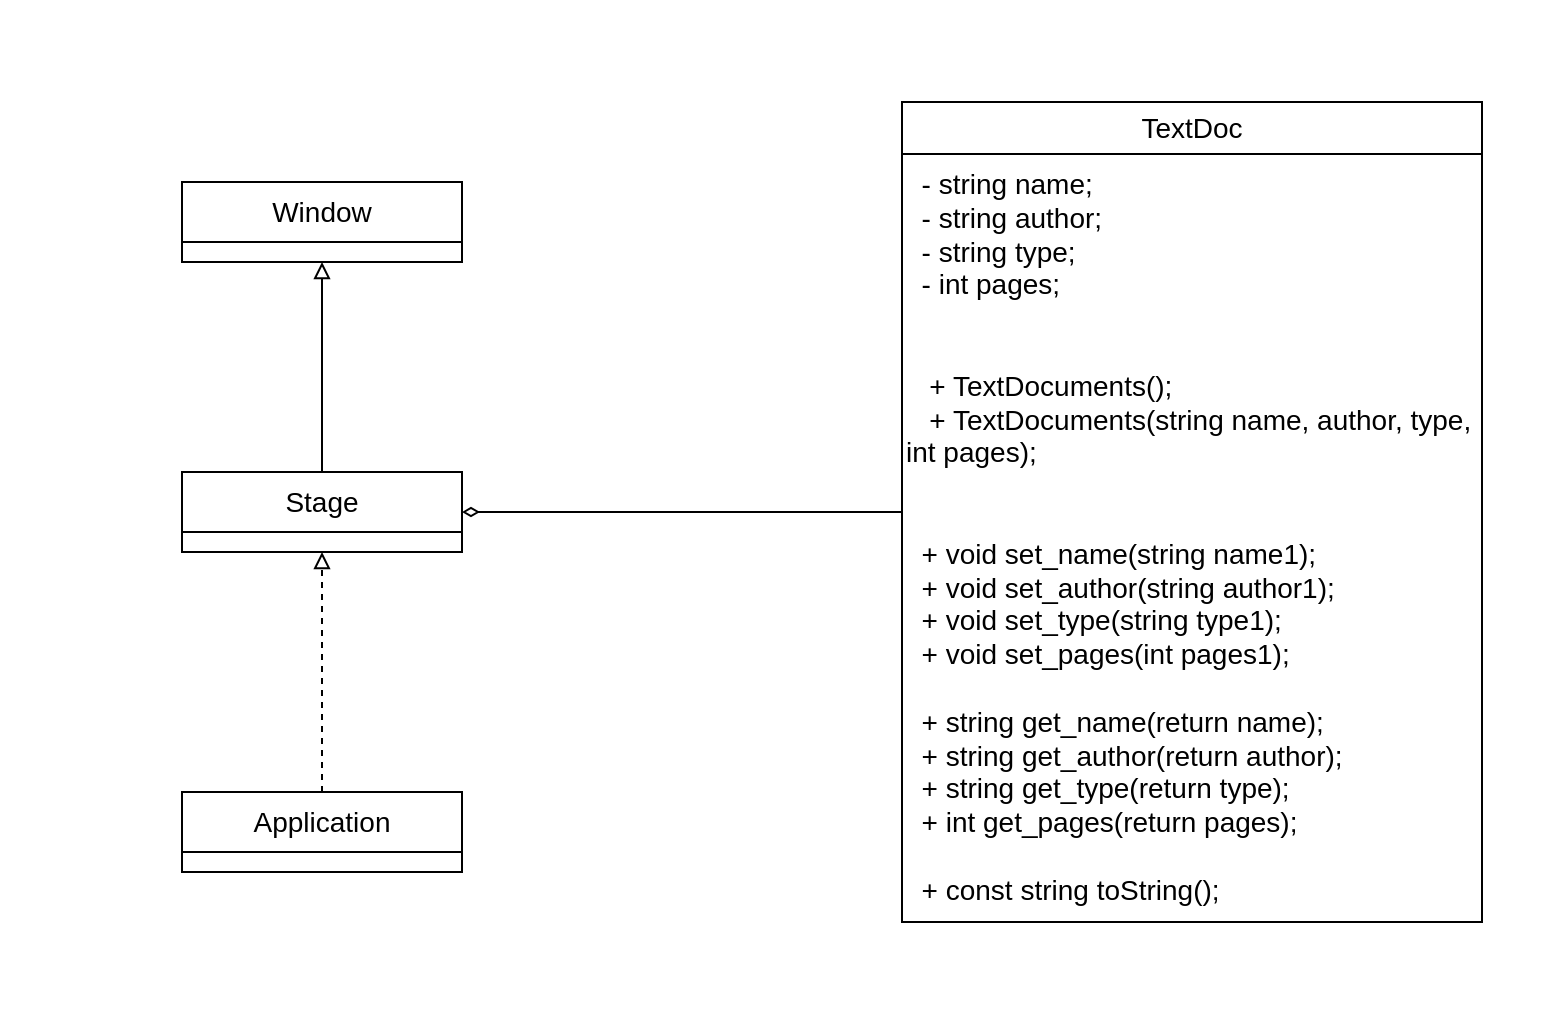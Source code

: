 <mxfile version="21.2.9" type="device">
  <diagram name="Страница 1" id="CnySUw97NGD7UjsQFjne">
    <mxGraphModel dx="1002" dy="553" grid="1" gridSize="10" guides="1" tooltips="1" connect="1" arrows="1" fold="1" page="1" pageScale="1" pageWidth="827" pageHeight="1169" math="0" shadow="0">
      <root>
        <mxCell id="0" />
        <mxCell id="1" parent="0" />
        <mxCell id="lH9q_32WFQsvoyFA_l9H-25" style="edgeStyle=orthogonalEdgeStyle;rounded=0;orthogonalLoop=1;jettySize=auto;html=1;entryX=1;entryY=0.5;entryDx=0;entryDy=0;endArrow=diamondThin;endFill=0;" edge="1" parent="1" source="lH9q_32WFQsvoyFA_l9H-2" target="lH9q_32WFQsvoyFA_l9H-17">
          <mxGeometry relative="1" as="geometry">
            <mxPoint x="500" y="418" as="targetPoint" />
          </mxGeometry>
        </mxCell>
        <mxCell id="lH9q_32WFQsvoyFA_l9H-2" value="&lt;font style=&quot;font-size: 14px;&quot;&gt;TextDoc&lt;/font&gt;" style="swimlane;fontStyle=0;childLayout=stackLayout;horizontal=1;startSize=26;fillColor=none;horizontalStack=0;resizeParent=1;resizeParentMax=0;resizeLast=0;collapsible=1;marginBottom=0;whiteSpace=wrap;html=1;" vertex="1" parent="1">
          <mxGeometry x="500" y="240" width="290" height="410" as="geometry">
            <mxRectangle x="430" y="70" width="80" height="30" as="alternateBounds" />
          </mxGeometry>
        </mxCell>
        <mxCell id="lH9q_32WFQsvoyFA_l9H-12" value="&lt;font style=&quot;font-size: 14px;&quot;&gt;&amp;nbsp; - string name;&lt;br&gt;&amp;nbsp; - string author;&lt;br&gt;&amp;nbsp; - string type;&lt;br&gt;&amp;nbsp; - int pages;&lt;br&gt;&lt;br&gt;&lt;br&gt;&amp;nbsp; &amp;nbsp;+ TextDocuments();&amp;nbsp;&lt;br&gt;&amp;nbsp; &amp;nbsp;+ TextDocuments(string name, author, type, int pages);&amp;nbsp; &amp;nbsp; &amp;nbsp; &amp;nbsp; &amp;nbsp; &amp;nbsp; &amp;nbsp; &amp;nbsp; &amp;nbsp; &amp;nbsp; &amp;nbsp; &amp;nbsp; &amp;nbsp;&lt;br&gt;&lt;br&gt;&lt;br&gt;&amp;nbsp; + void set_name(string name1);&lt;br&gt;&amp;nbsp; + void set_author(string author1);&lt;br&gt;&amp;nbsp; + void set_type(string type1);&lt;br&gt;&amp;nbsp; + void set_pages(int pages1);&lt;br&gt;&amp;nbsp;&amp;nbsp;&lt;br&gt;&amp;nbsp; + string get_name(return name);&lt;br&gt;&amp;nbsp; + string get_author(return author);&lt;br&gt;&amp;nbsp; + string get_type(return type);&lt;br&gt;&amp;nbsp; + int get_pages(return pages);&lt;br&gt;&amp;nbsp;&amp;nbsp;&lt;br&gt;&amp;nbsp; + const string toString();&lt;/font&gt;" style="text;whiteSpace=wrap;html=1;" vertex="1" parent="lH9q_32WFQsvoyFA_l9H-2">
          <mxGeometry y="26" width="290" height="384" as="geometry" />
        </mxCell>
        <mxCell id="lH9q_32WFQsvoyFA_l9H-28" style="edgeStyle=orthogonalEdgeStyle;rounded=0;orthogonalLoop=1;jettySize=auto;html=1;entryX=0.5;entryY=1;entryDx=0;entryDy=0;endArrow=block;endFill=0;" edge="1" parent="1" source="lH9q_32WFQsvoyFA_l9H-17" target="lH9q_32WFQsvoyFA_l9H-21">
          <mxGeometry relative="1" as="geometry" />
        </mxCell>
        <mxCell id="lH9q_32WFQsvoyFA_l9H-17" value="&lt;font style=&quot;font-size: 14px;&quot;&gt;Stage&lt;/font&gt;" style="swimlane;fontStyle=0;childLayout=stackLayout;horizontal=1;startSize=30;horizontalStack=0;resizeParent=1;resizeParentMax=0;resizeLast=0;collapsible=1;marginBottom=0;whiteSpace=wrap;html=1;" vertex="1" parent="1">
          <mxGeometry x="140" y="425" width="140" height="40" as="geometry">
            <mxRectangle x="240" y="270" width="70" height="30" as="alternateBounds" />
          </mxGeometry>
        </mxCell>
        <mxCell id="lH9q_32WFQsvoyFA_l9H-21" value="&lt;font style=&quot;font-size: 14px;&quot;&gt;Window&lt;/font&gt;" style="swimlane;fontStyle=0;childLayout=stackLayout;horizontal=1;startSize=30;horizontalStack=0;resizeParent=1;resizeParentMax=0;resizeLast=0;collapsible=1;marginBottom=0;whiteSpace=wrap;html=1;" vertex="1" parent="1">
          <mxGeometry x="140" y="280" width="140" height="40" as="geometry">
            <mxRectangle x="240" y="270" width="70" height="30" as="alternateBounds" />
          </mxGeometry>
        </mxCell>
        <mxCell id="lH9q_32WFQsvoyFA_l9H-27" style="edgeStyle=orthogonalEdgeStyle;rounded=0;orthogonalLoop=1;jettySize=auto;html=1;exitX=0.5;exitY=0;exitDx=0;exitDy=0;entryX=0.5;entryY=1;entryDx=0;entryDy=0;dashed=1;endArrow=block;endFill=0;" edge="1" parent="1" source="lH9q_32WFQsvoyFA_l9H-22" target="lH9q_32WFQsvoyFA_l9H-17">
          <mxGeometry relative="1" as="geometry" />
        </mxCell>
        <mxCell id="lH9q_32WFQsvoyFA_l9H-22" value="&lt;font style=&quot;font-size: 14px;&quot;&gt;Application&lt;/font&gt;" style="swimlane;fontStyle=0;childLayout=stackLayout;horizontal=1;startSize=30;horizontalStack=0;resizeParent=1;resizeParentMax=0;resizeLast=0;collapsible=1;marginBottom=0;whiteSpace=wrap;html=1;" vertex="1" parent="1">
          <mxGeometry x="140" y="585" width="140" height="40" as="geometry">
            <mxRectangle x="240" y="270" width="70" height="30" as="alternateBounds" />
          </mxGeometry>
        </mxCell>
        <mxCell id="lH9q_32WFQsvoyFA_l9H-31" value="" style="rounded=0;whiteSpace=wrap;html=1;opacity=0;" vertex="1" parent="1">
          <mxGeometry x="50" y="190" width="770" height="510" as="geometry" />
        </mxCell>
      </root>
    </mxGraphModel>
  </diagram>
</mxfile>
